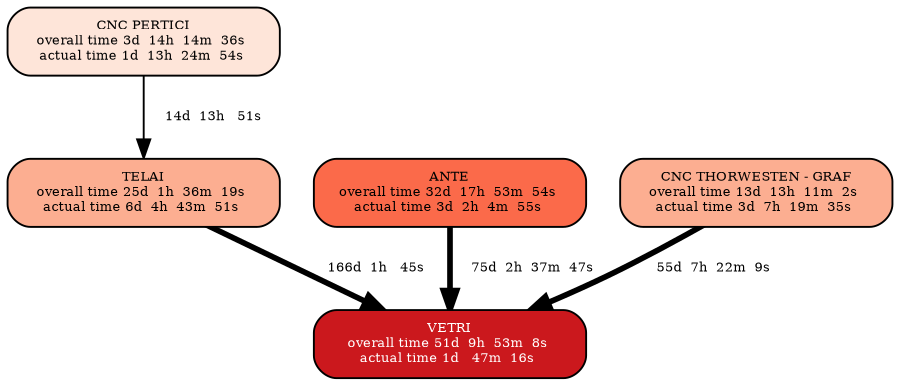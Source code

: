 digraph G {
  size="6"; 
  outputorder=edgesfirst; 
  edge[headclip=true, tailclip=false]; 
E3 [shape=box, style="filled, rounded", width=2, fontsize=7, fillcolor="/reds4/1", label="CNC PERTICI\n overall time 3d  14h  14m  36s  \n actual time 1d  13h  24m  54s  \n"];
E1 [shape=box, style="filled, rounded", width=2, fontsize=7, fillcolor="/reds4/3", label="ANTE\n overall time 32d  17h  53m  54s  \n actual time 3d  2h  4m  55s  \n"];
E5 [shape=box, style="filled, rounded", width=2, fontsize=7, fillcolor="/reds4/2", label="CNC THORWESTEN - GRAF\n overall time 13d  13h  11m  2s  \n actual time 3d  7h  19m  35s  \n"];
E9 [shape=box, style="filled, rounded", width=2, fontsize=7, fillcolor="/reds4/2", label="TELAI\n overall time 25d  1h  36m  19s  \n actual time 6d  4h  43m  51s  \n"];
E2 [shape=box, style="filled, rounded", width=2, fontsize=7, fillcolor="/reds4/4" fontcolor=white, label="VETRI\n overall time 51d  9h  53m  8s  \n actual time 1d   47m  16s  \n"];
E5 -> E2 [fontsize=7, penwidth= 3  , label="     55d  7h  22m  9s "];
E1 -> E2 [fontsize=7, penwidth= 3  , label="     75d  2h  37m  47s "];
E9 -> E2 [fontsize=7, penwidth= 3  , label="     166d  1h   45s "];
E3 -> E9 [fontsize=7, penwidth= 1  , label="     14d  13h   51s "];
}
